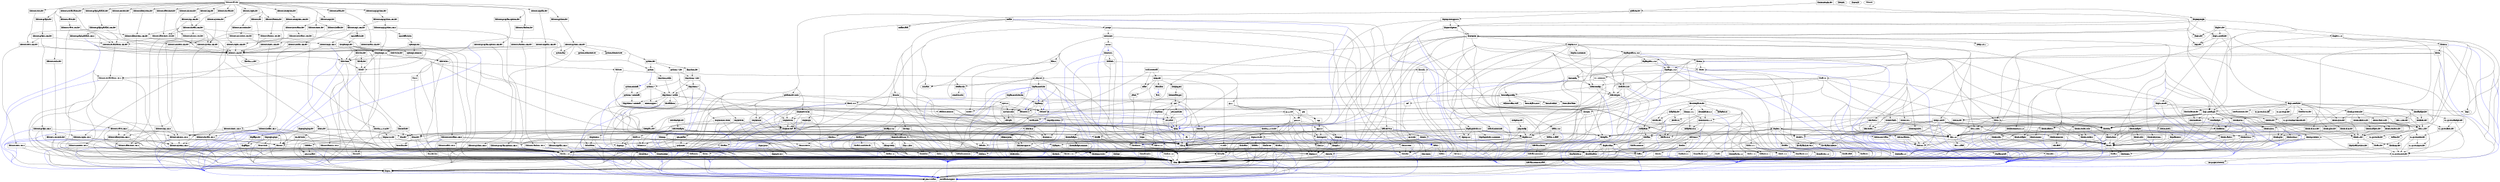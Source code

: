 digraph packages {
concentrate=true;
size="30,40";
"cmake" [shape=box];
"cmake" -> "cmake-data";
"cmake" -> "libarchive13";
"cmake" -> "libc6";
"cmake" -> "libcurl3";
"cmake" -> "libexpat1";
"cmake" -> "libgcc1";
"cmake" -> "libstdc++6";
"cmake" -> "procps";
"cmake" -> "zlib1g";
"cmake" -> "dpkg"[color=blue];
"cmake-data" [shape=box];
"libarchive13" [shape=box];
"libarchive13" -> "libacl1";
"libarchive13" -> "libattr1";
"libarchive13" -> "libbz2-1.0";
"libarchive13" -> "libc6";
"libarchive13" -> "liblzma5";
"libarchive13" -> "liblzo2-2";
"libarchive13" -> "libnettle4";
"libarchive13" -> "libxml2";
"libarchive13" -> "zlib1g";
"libarchive13" -> "multiarch-support"[color=blue];
"libacl1" [shape=box];
"libacl1" -> "libattr1";
"libacl1" -> "libc6";
"libacl1" -> "multiarch-support"[color=blue];
"libattr1" [shape=box];
"libattr1" -> "libc6";
"libattr1" -> "multiarch-support"[color=blue];
"libc6" [shape=box];
"libc6" -> "libgcc1";
"libgcc1" [shape=box];
"libgcc1" -> "gcc-4.9-base";
"libgcc1" -> "libc6";
"libgcc1" -> "multiarch-support"[color=blue];
"gcc-4.9-base" [shape=box];
"multiarch-support" [shape=box];
"multiarch-support" -> "libc6";
"libbz2-1.0" [shape=box];
"libbz2-1.0" -> "libc6";
"libbz2-1.0" -> "multiarch-support"[color=blue];
"liblzma5" [shape=box];
"liblzma5" -> "libc6";
"liblzma5" -> "multiarch-support"[color=blue];
"liblzo2-2" [shape=box];
"liblzo2-2" -> "libc6";
"liblzo2-2" -> "multiarch-support"[color=blue];
"libnettle4" [shape=box];
"libnettle4" -> "libc6";
"libnettle4" -> "multiarch-support"[color=blue];
"libxml2" [shape=box];
"libxml2" -> "libc6";
"libxml2" -> "liblzma5";
"libxml2" -> "zlib1g";
"libxml2" -> "multiarch-support"[color=blue];
"zlib1g" [shape=box];
"zlib1g" -> "libc6";
"zlib1g" -> "multiarch-support"[color=blue];
"libcurl3" [shape=box];
"libcurl3" -> "libc6";
"libcurl3" -> "libcomerr2";
"libcurl3" -> "libgssapi-krb5-2";
"libcurl3" -> "libidn11";
"libcurl3" -> "libk5crypto3";
"libcurl3" -> "libkrb5-3";
"libcurl3" -> "libldap-2.4-2";
"libcurl3" -> "librtmp1";
"libcurl3" -> "libssh2-1";
"libcurl3" -> "libssl1.0.0";
"libcurl3" -> "zlib1g";
"libcurl3" -> "multiarch-support"[color=blue];
"libcomerr2" [shape=box];
"libcomerr2" -> "libc6";
"libcomerr2" -> "multiarch-support"[color=blue];
"libgssapi-krb5-2" [shape=box];
"libgssapi-krb5-2" -> "libc6";
"libgssapi-krb5-2" -> "libcomerr2";
"libgssapi-krb5-2" -> "libk5crypto3";
"libgssapi-krb5-2" -> "libkeyutils1";
"libgssapi-krb5-2" -> "libkrb5-3";
"libgssapi-krb5-2" -> "libkrb5support0";
"libgssapi-krb5-2" -> "multiarch-support"[color=blue];
"libk5crypto3" [shape=box];
"libk5crypto3" -> "libc6";
"libk5crypto3" -> "libkeyutils1";
"libk5crypto3" -> "libkrb5support0";
"libk5crypto3" -> "multiarch-support"[color=blue];
"libkeyutils1" [shape=box];
"libkeyutils1" -> "libc6";
"libkeyutils1" -> "multiarch-support"[color=blue];
"libkrb5support0" [shape=box];
"libkrb5support0" -> "libc6";
"libkrb5support0" -> "libkeyutils1";
"libkrb5support0" -> "multiarch-support"[color=blue];
"libkrb5-3" [shape=box];
"libkrb5-3" -> "libc6";
"libkrb5-3" -> "libcomerr2";
"libkrb5-3" -> "libk5crypto3";
"libkrb5-3" -> "libkeyutils1";
"libkrb5-3" -> "libkrb5support0";
"libkrb5-3" -> "multiarch-support"[color=blue];
"libidn11" [shape=box];
"libidn11" -> "libc6";
"libidn11" -> "multiarch-support"[color=blue];
"libldap-2.4-2" [shape=box];
"libldap-2.4-2" -> "libc6";
"libldap-2.4-2" -> "libgnutls-deb0-28";
"libldap-2.4-2" -> "libsasl2-2";
"libldap-2.4-2" -> "multiarch-support"[color=blue];
"libgnutls-deb0-28" [shape=box];
"libgnutls-deb0-28" -> "libc6";
"libgnutls-deb0-28" -> "libgmp10";
"libgnutls-deb0-28" -> "libhogweed2";
"libgnutls-deb0-28" -> "libnettle4";
"libgnutls-deb0-28" -> "libp11-kit0";
"libgnutls-deb0-28" -> "libtasn1-6";
"libgnutls-deb0-28" -> "zlib1g";
"libgnutls-deb0-28" -> "multiarch-support"[color=blue];
"libgmp10" [shape=box];
"libgmp10" -> "libc6";
"libgmp10" -> "multiarch-support"[color=blue];
"libhogweed2" [shape=box];
"libhogweed2" -> "libc6";
"libhogweed2" -> "libgmp10";
"libhogweed2" -> "libnettle4";
"libhogweed2" -> "multiarch-support"[color=blue];
"libp11-kit0" [shape=box];
"libp11-kit0" -> "libc6";
"libp11-kit0" -> "libffi6";
"libp11-kit0" -> "multiarch-support"[color=blue];
"libffi6" [shape=box];
"libffi6" -> "libc6";
"libffi6" -> "multiarch-support"[color=blue];
"libtasn1-6" [shape=box];
"libtasn1-6" -> "libc6";
"libtasn1-6" -> "multiarch-support"[color=blue];
"libsasl2-2" [shape=box];
"libsasl2-2" -> "libc6";
"libsasl2-2" -> "libsasl2-modules-db";
"libsasl2-2" -> "multiarch-support"[color=blue];
"libsasl2-modules-db" [shape=box];
"libsasl2-modules-db" -> "libc6";
"libsasl2-modules-db" -> "libdb5.3";
"libdb5.3" [shape=box];
"libdb5.3" -> "libc6";
"libdb5.3" -> "multiarch-support"[color=blue];
"librtmp1" [shape=box];
"librtmp1" -> "libc6";
"librtmp1" -> "libgmp10";
"librtmp1" -> "libgnutls-deb0-28";
"librtmp1" -> "libhogweed2";
"librtmp1" -> "libnettle4";
"librtmp1" -> "zlib1g";
"librtmp1" -> "multiarch-support"[color=blue];
"libssh2-1" [shape=box];
"libssh2-1" -> "libc6";
"libssh2-1" -> "libgcrypt20";
"libssh2-1" -> "zlib1g";
"libssh2-1" -> "multiarch-support"[color=blue];
"libgcrypt20" [shape=box];
"libgcrypt20" -> "libc6";
"libgcrypt20" -> "libgpg-error0";
"libgcrypt20" -> "multiarch-support"[color=blue];
"libgpg-error0" [shape=box];
"libgpg-error0" -> "libc6";
"libgpg-error0" -> "multiarch-support"[color=blue];
"libssl1.0.0" [shape=box];
"libssl1.0.0" -> "debconf";
"libssl1.0.0" -> "debconf-2.0";
"libssl1.0.0" -> "libc6";
"libssl1.0.0" -> "multiarch-support"[color=blue];
"debconf" [shape=box];
"debconf" -> "perl-base"[color=blue];
"perl-base" [shape=box];
"perl-base" -> "dpkg"[color=blue];
"perl-base" -> "libc6"[color=blue];
"dpkg" [shape=box];
"dpkg" -> "libbz2-1.0"[color=blue];
"dpkg" -> "libc6"[color=blue];
"dpkg" -> "liblzma5"[color=blue];
"dpkg" -> "libselinux1"[color=blue];
"dpkg" -> "tar"[color=blue];
"dpkg" -> "zlib1g"[color=blue];
"libselinux1" [shape=box];
"libselinux1" -> "libc6";
"libselinux1" -> "libpcre3";
"libselinux1" -> "multiarch-support"[color=blue];
"libpcre3" [shape=box];
"libpcre3" -> "libc6";
"libpcre3" -> "multiarch-support"[color=blue];
"tar" [shape=box];
"tar" -> "libacl1"[color=blue];
"tar" -> "libc6"[color=blue];
"tar" -> "libselinux1"[color=blue];
"debconf-2.0" [shape=ellipse];
"libexpat1" [shape=box];
"libexpat1" -> "libc6";
"libexpat1" -> "multiarch-support"[color=blue];
"libstdc++6" [shape=box];
"libstdc++6" -> "gcc-4.9-base";
"libstdc++6" -> "libc6";
"libstdc++6" -> "libgcc1";
"libstdc++6" -> "multiarch-support"[color=blue];
"procps" [shape=box];
"procps" -> "initscripts";
"procps" -> "libc6";
"procps" -> "libncurses5";
"procps" -> "libncursesw5";
"procps" -> "libprocps3";
"procps" -> "libtinfo5";
"procps" -> "lsb-base";
"initscripts" [shape=box];
"initscripts" -> "coreutils";
"initscripts" -> "debianutils";
"initscripts" -> "file-rc";
"initscripts" -> "libc6";
"initscripts" -> "lsb-base";
"initscripts" -> "mount";
"initscripts" -> "sysv-rc";
"initscripts" -> "sysvinit-utils";
"coreutils" [shape=box];
"coreutils" -> "libacl1"[color=blue];
"coreutils" -> "libattr1"[color=blue];
"coreutils" -> "libc6"[color=blue];
"coreutils" -> "libselinux1"[color=blue];
"debianutils" [shape=box];
"debianutils" -> "sensible-utils";
"debianutils" -> "libc6"[color=blue];
"sensible-utils" [shape=box];
"file-rc" [shape=box];
"file-rc" -> "insserv";
"insserv" [shape=box];
"insserv" -> "libc6";
"lsb-base" [shape=ellipse];
"mount" [shape=box];
"mount" -> "libc6"[color=blue];
"mount" -> "libmount1"[color=blue];
"mount" -> "libselinux1"[color=blue];
"mount" -> "libsmartcols1"[color=blue];
"libmount1" [shape=box];
"libmount1" -> "libblkid1";
"libmount1" -> "libc6";
"libmount1" -> "libselinux1";
"libmount1" -> "multiarch-support"[color=blue];
"libblkid1" [shape=box];
"libblkid1" -> "libc6";
"libblkid1" -> "libuuid1";
"libblkid1" -> "multiarch-support"[color=blue];
"libuuid1" [shape=box];
"libuuid1" -> "libc6";
"libuuid1" -> "passwd";
"libuuid1" -> "multiarch-support"[color=blue];
"passwd" [shape=box];
"passwd" -> "debianutils";
"passwd" -> "libaudit1";
"passwd" -> "libc6";
"passwd" -> "libpam-modules";
"passwd" -> "libpam0g";
"passwd" -> "libselinux1";
"passwd" -> "libsemanage1";
"libaudit1" [shape=box];
"libaudit1" -> "libaudit-common";
"libaudit1" -> "libc6";
"libaudit1" -> "multiarch-support"[color=blue];
"libaudit-common" [shape=box];
"libpam-modules" [shape=box];
"libpam-modules" -> "debconf"[color=blue];
"libpam-modules" -> "debconf-2.0"[color=blue];
"libpam-modules" -> "libaudit1"[color=blue];
"libpam-modules" -> "libc6"[color=blue];
"libpam-modules" -> "libdb5.3"[color=blue];
"libpam-modules" -> "libpam-modules-bin"[color=blue];
"libpam-modules" -> "libpam0g"[color=blue];
"libpam-modules" -> "libselinux1"[color=blue];
"libpam-modules-bin" [shape=box];
"libpam-modules-bin" -> "libaudit1";
"libpam-modules-bin" -> "libc6";
"libpam-modules-bin" -> "libpam0g";
"libpam-modules-bin" -> "libselinux1";
"libpam0g" [shape=box];
"libpam0g" -> "debconf";
"libpam0g" -> "debconf-2.0";
"libpam0g" -> "libaudit1";
"libpam0g" -> "libc6";
"libpam0g" -> "multiarch-support"[color=blue];
"libsemanage1" [shape=box];
"libsemanage1" -> "libaudit1";
"libsemanage1" -> "libbz2-1.0";
"libsemanage1" -> "libc6";
"libsemanage1" -> "libselinux1";
"libsemanage1" -> "libsemanage-common";
"libsemanage1" -> "libsepol1";
"libsemanage1" -> "libustr-1.0-1";
"libsemanage1" -> "multiarch-support"[color=blue];
"libsemanage-common" [shape=box];
"libsepol1" [shape=box];
"libsepol1" -> "libc6";
"libsepol1" -> "multiarch-support"[color=blue];
"libustr-1.0-1" [shape=box];
"libustr-1.0-1" -> "libc6";
"libustr-1.0-1" -> "multiarch-support"[color=blue];
"libsmartcols1" [shape=box];
"libsmartcols1" -> "libc6";
"libsmartcols1" -> "multiarch-support"[color=blue];
"sysv-rc" [shape=box];
"sysv-rc" -> "debconf";
"sysv-rc" -> "debconf-2.0";
"sysv-rc" -> "insserv";
"sysv-rc" -> "startpar";
"sysv-rc" -> "sysvinit-utils";
"startpar" [shape=box];
"startpar" -> "libc6";
"sysvinit-utils" [shape=box];
"sysvinit-utils" -> "libc6";
"sysvinit-utils" -> "libselinux1";
"sysvinit-utils" -> "startpar";
"libncurses5" [shape=box];
"libncurses5" -> "libc6";
"libncurses5" -> "libtinfo5";
"libncurses5" -> "libtinfo5"[color=blue];
"libncurses5" -> "multiarch-support"[color=blue];
"libtinfo5" [shape=box];
"libtinfo5" -> "libc6";
"libtinfo5" -> "multiarch-support"[color=blue];
"libncursesw5" [shape=box];
"libncursesw5" -> "libc6";
"libncursesw5" -> "libtinfo5";
"libncursesw5" -> "multiarch-support"[color=blue];
"libprocps3" [shape=box];
"libprocps3" -> "libc6";
"libprocps3" -> "multiarch-support"[color=blue];
"build-essential" [shape=box];
"build-essential" -> "dpkg-dev";
"build-essential" -> "g++";
"build-essential" -> "gcc";
"build-essential" -> "libc-dev";
"build-essential" -> "libc6-dev";
"build-essential" -> "make";
"dpkg-dev" [shape=box];
"dpkg-dev" -> "base-files";
"dpkg-dev" -> "binutils";
"dpkg-dev" -> "bzip2";
"dpkg-dev" -> "libdpkg-perl";
"dpkg-dev" -> "make";
"dpkg-dev" -> "patch";
"dpkg-dev" -> "xz-utils";
"base-files" [shape=box];
"base-files" -> "awk"[color=blue];
"awk" [shape=ellipse];
"binutils" [shape=box];
"binutils" -> "libc6";
"binutils" -> "zlib1g";
"bzip2" [shape=box];
"bzip2" -> "libbz2-1.0";
"bzip2" -> "libc6";
"libdpkg-perl" [shape=box];
"libdpkg-perl" -> "dpkg";
"libdpkg-perl" -> "libtimedate-perl";
"libdpkg-perl" -> "perl";
"libtimedate-perl" [shape=box];
"libtimedate-perl" -> "perl";
"perl" [shape=box];
"perl" -> "libbz2-1.0";
"perl" -> "libc6";
"perl" -> "libdb5.3";
"perl" -> "libgdbm3";
"perl" -> "perl-base";
"perl" -> "perl-modules";
"perl" -> "zlib1g";
"perl" -> "dpkg"[color=blue];
"libgdbm3" [shape=box];
"libgdbm3" -> "dpkg";
"libgdbm3" -> "install-info";
"libgdbm3" -> "libc6";
"libgdbm3" -> "multiarch-support"[color=blue];
"install-info" [shape=box];
"install-info" -> "libc6";
"install-info" -> "dpkg"[color=blue];
"perl-modules" [shape=box];
"perl-modules" -> "perl-base";
"perl-modules" -> "dpkg"[color=blue];
"make" [shape=box];
"make" -> "libc6";
"patch" [shape=box];
"patch" -> "libc6";
"xz-utils" [shape=box];
"xz-utils" -> "libc6";
"xz-utils" -> "liblzma5";
"g++" [shape=box];
"g++" -> "cpp";
"g++" -> "g++-4.9";
"g++" -> "gcc";
"g++" -> "gcc-4.9";
"cpp" [shape=box];
"cpp" -> "cpp-4.9";
"cpp-4.9" [shape=box];
"cpp-4.9" -> "gcc-4.9-base";
"cpp-4.9" -> "libc6";
"cpp-4.9" -> "libcloog-isl4";
"cpp-4.9" -> "libgmp10";
"cpp-4.9" -> "libisl10";
"cpp-4.9" -> "libmpc3";
"cpp-4.9" -> "libmpfr4";
"cpp-4.9" -> "zlib1g";
"libcloog-isl4" [shape=box];
"libcloog-isl4" -> "libc6";
"libcloog-isl4" -> "libgmp10";
"libcloog-isl4" -> "libisl10";
"libcloog-isl4" -> "multiarch-support"[color=blue];
"libisl10" [shape=box];
"libisl10" -> "libc6";
"libisl10" -> "libgmp10";
"libisl10" -> "multiarch-support"[color=blue];
"libmpc3" [shape=box];
"libmpc3" -> "libc6";
"libmpc3" -> "libgmp10";
"libmpc3" -> "libmpfr4";
"libmpc3" -> "multiarch-support"[color=blue];
"libmpfr4" [shape=box];
"libmpfr4" -> "libc6";
"libmpfr4" -> "libgmp10";
"libmpfr4" -> "multiarch-support"[color=blue];
"g++-4.9" [shape=box];
"g++-4.9" -> "gcc-4.9";
"g++-4.9" -> "gcc-4.9-base";
"g++-4.9" -> "libc6";
"g++-4.9" -> "libcloog-isl4";
"g++-4.9" -> "libgmp10";
"g++-4.9" -> "libisl10";
"g++-4.9" -> "libmpc3";
"g++-4.9" -> "libmpfr4";
"g++-4.9" -> "libstdc++-4.9-dev";
"g++-4.9" -> "zlib1g";
"gcc-4.9" [shape=box];
"gcc-4.9" -> "binutils";
"gcc-4.9" -> "cpp-4.9";
"gcc-4.9" -> "gcc-4.9-base";
"gcc-4.9" -> "libc6";
"gcc-4.9" -> "libcloog-isl4";
"gcc-4.9" -> "libgcc-4.9-dev";
"gcc-4.9" -> "libgmp10";
"gcc-4.9" -> "libisl10";
"gcc-4.9" -> "libmpc3";
"gcc-4.9" -> "libmpfr4";
"gcc-4.9" -> "zlib1g";
"libgcc-4.9-dev" [shape=box];
"libgcc-4.9-dev" -> "gcc-4.9-base";
"libgcc-4.9-dev" -> "libasan1";
"libgcc-4.9-dev" -> "libatomic1";
"libgcc-4.9-dev" -> "libcilkrts5";
"libgcc-4.9-dev" -> "libgcc1";
"libgcc-4.9-dev" -> "libgomp1";
"libgcc-4.9-dev" -> "libitm1";
"libgcc-4.9-dev" -> "liblsan0";
"libgcc-4.9-dev" -> "libquadmath0";
"libgcc-4.9-dev" -> "libtsan0";
"libgcc-4.9-dev" -> "libubsan0";
"libasan1" [shape=box];
"libasan1" -> "gcc-4.9-base";
"libasan1" -> "libc6";
"libasan1" -> "libgcc1";
"libasan1" -> "libstdc++6";
"libasan1" -> "multiarch-support"[color=blue];
"libatomic1" [shape=box];
"libatomic1" -> "gcc-4.9-base";
"libatomic1" -> "libc6";
"libatomic1" -> "multiarch-support"[color=blue];
"libcilkrts5" [shape=box];
"libcilkrts5" -> "gcc-4.9-base";
"libcilkrts5" -> "libc6";
"libcilkrts5" -> "libgcc1";
"libcilkrts5" -> "libstdc++6";
"libcilkrts5" -> "multiarch-support"[color=blue];
"libgomp1" [shape=box];
"libgomp1" -> "gcc-4.9-base";
"libgomp1" -> "libc6";
"libgomp1" -> "multiarch-support"[color=blue];
"libitm1" [shape=box];
"libitm1" -> "gcc-4.9-base";
"libitm1" -> "libc6";
"libitm1" -> "multiarch-support"[color=blue];
"liblsan0" [shape=box];
"liblsan0" -> "gcc-4.9-base";
"liblsan0" -> "libc6";
"liblsan0" -> "libgcc1";
"liblsan0" -> "libstdc++6";
"liblsan0" -> "multiarch-support"[color=blue];
"libquadmath0" [shape=box];
"libquadmath0" -> "gcc-4.9-base";
"libquadmath0" -> "libc6";
"libquadmath0" -> "multiarch-support"[color=blue];
"libtsan0" [shape=box];
"libtsan0" -> "gcc-4.9-base";
"libtsan0" -> "libc6";
"libtsan0" -> "libgcc1";
"libtsan0" -> "libstdc++6";
"libtsan0" -> "multiarch-support"[color=blue];
"libubsan0" [shape=box];
"libubsan0" -> "gcc-4.9-base";
"libubsan0" -> "libc6";
"libubsan0" -> "libgcc1";
"libubsan0" -> "libstdc++6";
"libubsan0" -> "multiarch-support"[color=blue];
"libstdc++-4.9-dev" [shape=box];
"libstdc++-4.9-dev" -> "gcc-4.9-base";
"libstdc++-4.9-dev" -> "libc6-dev";
"libstdc++-4.9-dev" -> "libgcc-4.9-dev";
"libstdc++-4.9-dev" -> "libstdc++6";
"libc6-dev" [shape=box];
"libc6-dev" -> "libc-dev-bin";
"libc6-dev" -> "libc6";
"libc6-dev" -> "linux-libc-dev";
"libc-dev-bin" [shape=box];
"libc-dev-bin" -> "libc6";
"linux-libc-dev" [shape=box];
"gcc" [shape=box];
"gcc" -> "cpp";
"gcc" -> "gcc-4.9";
"libc-dev" [shape=ellipse];
"libboost-all-dev" [shape=box];
"libboost-all-dev" -> "libboost-atomic-dev";
"libboost-all-dev" -> "libboost-chrono-dev";
"libboost-all-dev" -> "libboost-context-dev";
"libboost-all-dev" -> "libboost-coroutine-dev";
"libboost-all-dev" -> "libboost-date-time-dev";
"libboost-all-dev" -> "libboost-dev";
"libboost-all-dev" -> "libboost-exception-dev";
"libboost-all-dev" -> "libboost-filesystem-dev";
"libboost-all-dev" -> "libboost-graph-dev";
"libboost-all-dev" -> "libboost-graph-parallel-dev";
"libboost-all-dev" -> "libboost-iostreams-dev";
"libboost-all-dev" -> "libboost-locale-dev";
"libboost-all-dev" -> "libboost-log-dev";
"libboost-all-dev" -> "libboost-math-dev";
"libboost-all-dev" -> "libboost-mpi-dev";
"libboost-all-dev" -> "libboost-mpi-python-dev";
"libboost-all-dev" -> "libboost-program-options-dev";
"libboost-all-dev" -> "libboost-python-dev";
"libboost-all-dev" -> "libboost-random-dev";
"libboost-all-dev" -> "libboost-regex-dev";
"libboost-all-dev" -> "libboost-serialization-dev";
"libboost-all-dev" -> "libboost-signals-dev";
"libboost-all-dev" -> "libboost-system-dev";
"libboost-all-dev" -> "libboost-test-dev";
"libboost-all-dev" -> "libboost-thread-dev";
"libboost-all-dev" -> "libboost-timer-dev";
"libboost-all-dev" -> "libboost-tools-dev";
"libboost-all-dev" -> "libboost-wave-dev";
"libboost-atomic-dev" [shape=box];
"libboost-atomic-dev" -> "libboost-atomic1.55-dev";
"libboost-atomic1.55-dev" [shape=box];
"libboost-atomic1.55-dev" -> "libboost-atomic1.55.0";
"libboost-atomic1.55-dev" -> "libboost1.55-dev";
"libboost-atomic1.55.0" [shape=box];
"libboost-atomic1.55.0" -> "libc6";
"libboost-atomic1.55.0" -> "libgcc1";
"libboost-atomic1.55.0" -> "libstdc++6";
"libboost-atomic1.55.0" -> "multiarch-support"[color=blue];
"libboost1.55-dev" [shape=box];
"libboost1.55-dev" -> "libstdc++-4.8-dev";
"libboost1.55-dev" -> "libstdc++-dev";
"libstdc++-4.8-dev" [shape=box];
"libstdc++-4.8-dev" -> "gcc-4.8-base";
"libstdc++-4.8-dev" -> "libc6-dev";
"libstdc++-4.8-dev" -> "libgcc-4.8-dev";
"libstdc++-4.8-dev" -> "libstdc++6";
"gcc-4.8-base" [shape=box];
"libgcc-4.8-dev" [shape=box];
"libgcc-4.8-dev" -> "gcc-4.8-base";
"libgcc-4.8-dev" -> "libasan0";
"libgcc-4.8-dev" -> "libatomic1";
"libgcc-4.8-dev" -> "libgcc1";
"libgcc-4.8-dev" -> "libgomp1";
"libgcc-4.8-dev" -> "libitm1";
"libgcc-4.8-dev" -> "libquadmath0";
"libgcc-4.8-dev" -> "libtsan0";
"libasan0" [shape=box];
"libasan0" -> "gcc-4.8-base";
"libasan0" -> "libc6";
"libasan0" -> "libgcc1";
"libasan0" -> "libstdc++6";
"libasan0" -> "multiarch-support"[color=blue];
"libstdc++-dev" [shape=ellipse];
"libboost-chrono-dev" [shape=box];
"libboost-chrono-dev" -> "libboost-chrono1.55-dev";
"libboost-chrono1.55-dev" [shape=box];
"libboost-chrono1.55-dev" -> "libboost-chrono1.55.0";
"libboost-chrono1.55-dev" -> "libboost1.55-dev";
"libboost-chrono1.55.0" [shape=box];
"libboost-chrono1.55.0" -> "libboost-system1.55.0";
"libboost-chrono1.55.0" -> "libc6";
"libboost-chrono1.55.0" -> "libgcc1";
"libboost-chrono1.55.0" -> "libstdc++6";
"libboost-chrono1.55.0" -> "multiarch-support"[color=blue];
"libboost-system1.55.0" [shape=box];
"libboost-system1.55.0" -> "libc6";
"libboost-system1.55.0" -> "libgcc1";
"libboost-system1.55.0" -> "libstdc++6";
"libboost-system1.55.0" -> "multiarch-support"[color=blue];
"libboost-context-dev" [shape=box];
"libboost-context-dev" -> "libboost-context1.55-dev";
"libboost-context1.55-dev" [shape=box];
"libboost-context1.55-dev" -> "libboost-context1.55.0";
"libboost-context1.55-dev" -> "libboost1.55-dev";
"libboost-context1.55.0" [shape=box];
"libboost-context1.55.0" -> "libc6";
"libboost-context1.55.0" -> "libgcc1";
"libboost-context1.55.0" -> "libstdc++6";
"libboost-context1.55.0" -> "multiarch-support"[color=blue];
"libboost-coroutine-dev" [shape=box];
"libboost-coroutine-dev" -> "libboost-coroutine1.55-dev";
"libboost-coroutine1.55-dev" [shape=box];
"libboost-coroutine1.55-dev" -> "libboost-context1.55-dev";
"libboost-coroutine1.55-dev" -> "libboost1.55-dev";
"libboost-date-time-dev" [shape=box];
"libboost-date-time-dev" -> "libboost-date-time1.55-dev";
"libboost-date-time1.55-dev" [shape=box];
"libboost-date-time1.55-dev" -> "libboost-date-time1.55.0";
"libboost-date-time1.55-dev" -> "libboost-serialization1.55-dev";
"libboost-date-time1.55-dev" -> "libboost1.55-dev";
"libboost-date-time1.55.0" [shape=box];
"libboost-date-time1.55.0" -> "libc6";
"libboost-date-time1.55.0" -> "libgcc1";
"libboost-date-time1.55.0" -> "libstdc++6";
"libboost-date-time1.55.0" -> "multiarch-support"[color=blue];
"libboost-serialization1.55-dev" [shape=box];
"libboost-serialization1.55-dev" -> "libboost-serialization1.55.0";
"libboost-serialization1.55-dev" -> "libboost1.55-dev";
"libboost-serialization1.55.0" [shape=box];
"libboost-serialization1.55.0" -> "libc6";
"libboost-serialization1.55.0" -> "libgcc1";
"libboost-serialization1.55.0" -> "libstdc++6";
"libboost-serialization1.55.0" -> "multiarch-support"[color=blue];
"libboost-dev" [shape=box];
"libboost-dev" -> "libboost1.55-dev";
"libboost-exception-dev" [shape=box];
"libboost-exception-dev" -> "libboost-exception1.55-dev";
"libboost-exception1.55-dev" [shape=box];
"libboost-exception1.55-dev" -> "libboost1.55-dev";
"libboost-filesystem-dev" [shape=box];
"libboost-filesystem-dev" -> "libboost-filesystem1.55-dev";
"libboost-filesystem1.55-dev" [shape=box];
"libboost-filesystem1.55-dev" -> "libboost-filesystem1.55.0";
"libboost-filesystem1.55-dev" -> "libboost-system1.55-dev";
"libboost-filesystem1.55-dev" -> "libboost1.55-dev";
"libboost-filesystem1.55.0" [shape=box];
"libboost-filesystem1.55.0" -> "libboost-system1.55.0";
"libboost-filesystem1.55.0" -> "libc6";
"libboost-filesystem1.55.0" -> "libgcc1";
"libboost-filesystem1.55.0" -> "libstdc++6";
"libboost-filesystem1.55.0" -> "multiarch-support"[color=blue];
"libboost-system1.55-dev" [shape=box];
"libboost-system1.55-dev" -> "libboost-system1.55.0";
"libboost-system1.55-dev" -> "libboost1.55-dev";
"libboost-graph-dev" [shape=box];
"libboost-graph-dev" -> "libboost-graph1.55-dev";
"libboost-graph1.55-dev" [shape=box];
"libboost-graph1.55-dev" -> "libboost-graph1.55.0";
"libboost-graph1.55-dev" -> "libboost-serialization1.55-dev";
"libboost-graph1.55-dev" -> "libboost-test1.55-dev";
"libboost-graph1.55-dev" -> "libboost1.55-dev";
"libboost-graph1.55.0" [shape=box];
"libboost-graph1.55.0" -> "libboost-regex1.55.0";
"libboost-graph1.55.0" -> "libc6";
"libboost-graph1.55.0" -> "libgcc1";
"libboost-graph1.55.0" -> "libicu52";
"libboost-graph1.55.0" -> "libstdc++6";
"libboost-graph1.55.0" -> "multiarch-support"[color=blue];
"libboost-regex1.55.0" [shape=box];
"libboost-regex1.55.0" -> "libc6";
"libboost-regex1.55.0" -> "libgcc1";
"libboost-regex1.55.0" -> "libicu52";
"libboost-regex1.55.0" -> "libstdc++6";
"libboost-regex1.55.0" -> "multiarch-support"[color=blue];
"libicu52" [shape=box];
"libicu52" -> "libc6";
"libicu52" -> "libgcc1";
"libicu52" -> "libstdc++6";
"libicu52" -> "multiarch-support"[color=blue];
"libboost-test1.55-dev" [shape=box];
"libboost-test1.55-dev" -> "libboost-test1.55.0";
"libboost-test1.55-dev" -> "libboost1.55-dev";
"libboost-test1.55.0" [shape=box];
"libboost-test1.55.0" -> "libc6";
"libboost-test1.55.0" -> "libgcc1";
"libboost-test1.55.0" -> "libstdc++6";
"libboost-test1.55.0" -> "multiarch-support"[color=blue];
"libboost-graph-parallel-dev" [shape=box];
"libboost-graph-parallel-dev" -> "libboost-graph-parallel1.55-dev";
"libboost-graph-parallel1.55-dev" [shape=box];
"libboost-graph-parallel1.55-dev" -> "libboost-graph-parallel1.55.0";
"libboost-graph-parallel1.55-dev" -> "libboost-serialization1.55-dev";
"libboost-graph-parallel1.55-dev" -> "libboost-test1.55-dev";
"libboost-graph-parallel1.55-dev" -> "libboost1.55-dev";
"libboost-graph-parallel1.55.0" [shape=box];
"libboost-graph-parallel1.55.0" -> "libboost-mpi1.55.0";
"libboost-graph-parallel1.55.0" -> "libboost-serialization1.55.0";
"libboost-graph-parallel1.55.0" -> "libc6";
"libboost-graph-parallel1.55.0" -> "libgcc1";
"libboost-graph-parallel1.55.0" -> "libhwloc5";
"libboost-graph-parallel1.55.0" -> "libopenmpi1.6";
"libboost-graph-parallel1.55.0" -> "libstdc++6";
"libboost-graph-parallel1.55.0" -> "multiarch-support"[color=blue];
"libboost-mpi1.55.0" [shape=box];
"libboost-mpi1.55.0" -> "libboost-serialization1.55.0";
"libboost-mpi1.55.0" -> "libc6";
"libboost-mpi1.55.0" -> "libgcc1";
"libboost-mpi1.55.0" -> "libhwloc5";
"libboost-mpi1.55.0" -> "libopenmpi1.6";
"libboost-mpi1.55.0" -> "libstdc++6";
"libboost-mpi1.55.0" -> "multiarch-support"[color=blue];
"libhwloc5" [shape=box];
"libhwloc5" -> "libc6";
"libhwloc5" -> "libltdl7";
"libhwloc5" -> "libnuma1";
"libhwloc5" -> "multiarch-support"[color=blue];
"libltdl7" [shape=box];
"libltdl7" -> "libc6";
"libltdl7" -> "multiarch-support"[color=blue];
"libnuma1" [shape=box];
"libnuma1" -> "libc6";
"libnuma1" -> "multiarch-support"[color=blue];
"libopenmpi1.6" [shape=box];
"libopenmpi1.6" -> "libc6";
"libopenmpi1.6" -> "libcr0";
"libopenmpi1.6" -> "libgcc1";
"libopenmpi1.6" -> "libgfortran3";
"libopenmpi1.6" -> "libhwloc5";
"libopenmpi1.6" -> "libibverbs1";
"libopenmpi1.6" -> "libltdl7";
"libopenmpi1.6" -> "libquadmath0";
"libopenmpi1.6" -> "libstdc++6";
"libcr0" [shape=box];
"libcr0" -> "libc6";
"libgfortran3" [shape=box];
"libgfortran3" -> "gcc-4.9-base";
"libgfortran3" -> "libc6";
"libgfortran3" -> "libgcc1";
"libgfortran3" -> "libquadmath0";
"libgfortran3" -> "multiarch-support"[color=blue];
"libibverbs1" [shape=box];
"libibverbs1" -> "adduser";
"libibverbs1" -> "libc6";
"adduser" [shape=box];
"adduser" -> "debconf";
"adduser" -> "debconf-2.0";
"adduser" -> "passwd";
"adduser" -> "perl-base";
"libboost-iostreams-dev" [shape=box];
"libboost-iostreams-dev" -> "libboost-iostreams1.55-dev";
"libboost-iostreams1.55-dev" [shape=box];
"libboost-iostreams1.55-dev" -> "libboost-iostreams1.55.0";
"libboost-iostreams1.55-dev" -> "libboost-regex1.55-dev";
"libboost-iostreams1.55-dev" -> "libboost1.55-dev";
"libboost-iostreams1.55.0" [shape=box];
"libboost-iostreams1.55.0" -> "libbz2-1.0";
"libboost-iostreams1.55.0" -> "libc6";
"libboost-iostreams1.55.0" -> "libgcc1";
"libboost-iostreams1.55.0" -> "libstdc++6";
"libboost-iostreams1.55.0" -> "zlib1g";
"libboost-iostreams1.55.0" -> "multiarch-support"[color=blue];
"libboost-regex1.55-dev" [shape=box];
"libboost-regex1.55-dev" -> "libboost-regex1.55.0";
"libboost-regex1.55-dev" -> "libboost1.55-dev";
"libboost-regex1.55-dev" -> "libicu-dev";
"libicu-dev" [shape=box];
"libicu-dev" -> "icu-devtools";
"libicu-dev" -> "libc-dev";
"libicu-dev" -> "libc6-dev";
"libicu-dev" -> "libicu52";
"icu-devtools" [shape=box];
"icu-devtools" -> "libc6";
"icu-devtools" -> "libgcc1";
"icu-devtools" -> "libicu52";
"icu-devtools" -> "libstdc++6";
"libboost-locale-dev" [shape=box];
"libboost-locale-dev" -> "libboost-locale1.55-dev";
"libboost-locale1.55-dev" [shape=box];
"libboost-locale1.55-dev" -> "libboost-locale1.55.0";
"libboost-locale1.55-dev" -> "libboost1.55-dev";
"libboost-locale1.55.0" [shape=box];
"libboost-locale1.55.0" -> "libboost-chrono1.55.0";
"libboost-locale1.55.0" -> "libboost-system1.55.0";
"libboost-locale1.55.0" -> "libboost-thread1.55.0";
"libboost-locale1.55.0" -> "libc6";
"libboost-locale1.55.0" -> "libgcc1";
"libboost-locale1.55.0" -> "libicu52";
"libboost-locale1.55.0" -> "libstdc++6";
"libboost-locale1.55.0" -> "multiarch-support"[color=blue];
"libboost-thread1.55.0" [shape=box];
"libboost-thread1.55.0" -> "libboost-system1.55.0";
"libboost-thread1.55.0" -> "libc6";
"libboost-thread1.55.0" -> "libgcc1";
"libboost-thread1.55.0" -> "libstdc++6";
"libboost-thread1.55.0" -> "multiarch-support"[color=blue];
"libboost-log-dev" [shape=box];
"libboost-log-dev" -> "libboost-log1.55-dev";
"libboost-log1.55-dev" [shape=box];
"libboost-log1.55-dev" -> "libboost-date-time1.55-dev";
"libboost-log1.55-dev" -> "libboost-filesystem1.55-dev";
"libboost-log1.55-dev" -> "libboost-log1.55.0";
"libboost-log1.55-dev" -> "libboost-system1.55-dev";
"libboost-log1.55-dev" -> "libboost-thread1.55-dev";
"libboost-log1.55-dev" -> "libboost1.55-dev";
"libboost-log1.55.0" [shape=box];
"libboost-log1.55.0" -> "libboost-chrono1.55.0";
"libboost-log1.55.0" -> "libboost-date-time1.55.0";
"libboost-log1.55.0" -> "libboost-filesystem1.55.0";
"libboost-log1.55.0" -> "libboost-system1.55.0";
"libboost-log1.55.0" -> "libboost-thread1.55.0";
"libboost-log1.55.0" -> "libc6";
"libboost-log1.55.0" -> "libgcc1";
"libboost-log1.55.0" -> "libstdc++6";
"libboost-thread1.55-dev" [shape=box];
"libboost-thread1.55-dev" -> "libboost-atomic1.55-dev";
"libboost-thread1.55-dev" -> "libboost-chrono1.55-dev";
"libboost-thread1.55-dev" -> "libboost-date-time1.55-dev";
"libboost-thread1.55-dev" -> "libboost-system1.55-dev";
"libboost-thread1.55-dev" -> "libboost-thread1.55.0";
"libboost-thread1.55-dev" -> "libboost1.55-dev";
"libboost-math-dev" [shape=box];
"libboost-math-dev" -> "libboost-math1.55-dev";
"libboost-math1.55-dev" [shape=box];
"libboost-math1.55-dev" -> "libboost-math1.55.0";
"libboost-math1.55-dev" -> "libboost1.55-dev";
"libboost-math1.55.0" [shape=box];
"libboost-math1.55.0" -> "libc6";
"libboost-math1.55.0" -> "libgcc1";
"libboost-math1.55.0" -> "libstdc++6";
"libboost-math1.55.0" -> "multiarch-support"[color=blue];
"libboost-mpi-dev" [shape=box];
"libboost-mpi-dev" -> "libboost-mpi1.55-dev";
"libboost-mpi1.55-dev" [shape=box];
"libboost-mpi1.55-dev" -> "libboost-mpi1.55.0";
"libboost-mpi1.55-dev" -> "libboost-serialization1.55-dev";
"libboost-mpi1.55-dev" -> "libboost1.55-dev";
"libboost-mpi1.55-dev" -> "mpi-default-dev";
"mpi-default-dev" [shape=box];
"mpi-default-dev" -> "libopenmpi-dev";
"libopenmpi-dev" [shape=box];
"libopenmpi-dev" -> "libc6";
"libopenmpi-dev" -> "libhwloc-dev";
"libopenmpi-dev" -> "libhwloc5";
"libopenmpi-dev" -> "libibverbs-dev";
"libopenmpi-dev" -> "libltdl7";
"libopenmpi-dev" -> "libopenmpi1.6";
"libopenmpi-dev" -> "openmpi-common";
"libhwloc-dev" [shape=box];
"libhwloc-dev" -> "libhwloc5";
"libhwloc-dev" -> "libltdl-dev";
"libhwloc-dev" -> "libnuma-dev";
"libltdl-dev" [shape=box];
"libltdl-dev" -> "libltdl7";
"libnuma-dev" [shape=box];
"libnuma-dev" -> "libc-dev";
"libnuma-dev" -> "libc6-dev";
"libnuma-dev" -> "libnuma1";
"libibverbs-dev" [shape=box];
"libibverbs-dev" -> "libibverbs1";
"openmpi-common" [shape=box];
"libboost-mpi-python-dev" [shape=box];
"libboost-mpi-python-dev" -> "libboost-mpi-python1.55-dev";
"libboost-mpi-python1.55-dev" [shape=box];
"libboost-mpi-python1.55-dev" -> "libboost-mpi-python1.55.0";
"libboost-mpi-python1.55-dev" -> "libboost-mpi1.55-dev";
"libboost-mpi-python1.55.0" [shape=box];
"libboost-mpi-python1.55.0" -> "libboost-mpi1.55.0";
"libboost-mpi-python1.55.0" -> "libboost-python1.55.0";
"libboost-mpi-python1.55.0" -> "libboost-serialization1.55.0";
"libboost-mpi-python1.55.0" -> "libc6";
"libboost-mpi-python1.55.0" -> "libgcc1";
"libboost-mpi-python1.55.0" -> "libhwloc5";
"libboost-mpi-python1.55.0" -> "libopenmpi1.6";
"libboost-mpi-python1.55.0" -> "libstdc++6";
"libboost-mpi-python1.55.0" -> "mpi-default-bin";
"libboost-mpi-python1.55.0" -> "python";
"libboost-mpi-python1.55.0" -> "python:any";
"libboost-mpi-python1.55.0" -> "multiarch-support"[color=blue];
"libboost-python1.55.0" [shape=box];
"libboost-python1.55.0" -> "libc6";
"libboost-python1.55.0" -> "libgcc1";
"libboost-python1.55.0" -> "libstdc++6";
"libboost-python1.55.0" -> "multiarch-support"[color=blue];
"mpi-default-bin" [shape=box];
"mpi-default-bin" -> "openmpi-bin";
"openmpi-bin" [shape=box];
"openmpi-bin" -> "libc6";
"openmpi-bin" -> "libhwloc5";
"openmpi-bin" -> "libltdl7";
"openmpi-bin" -> "libopenmpi1.6";
"openmpi-bin" -> "openmpi-common";
"python" [shape=box];
"python" -> "libpython-stdlib";
"python" -> "python2.7";
"python" -> "python-minimal"[color=blue];
"libpython-stdlib" [shape=box];
"libpython-stdlib" -> "libpython2.7-stdlib";
"libpython2.7-stdlib" [shape=box];
"libpython2.7-stdlib" -> "libbz2-1.0";
"libpython2.7-stdlib" -> "libc6";
"libpython2.7-stdlib" -> "libdb5.3";
"libpython2.7-stdlib" -> "libexpat1";
"libpython2.7-stdlib" -> "libffi6";
"libpython2.7-stdlib" -> "libncursesw5";
"libpython2.7-stdlib" -> "libpython2.7-minimal";
"libpython2.7-stdlib" -> "libreadline6";
"libpython2.7-stdlib" -> "libsqlite3-0";
"libpython2.7-stdlib" -> "libssl1.0.0";
"libpython2.7-stdlib" -> "libtinfo5";
"libpython2.7-stdlib" -> "mime-support";
"libpython2.7-minimal" [shape=box];
"libreadline6" [shape=box];
"libreadline6" -> "libc6";
"libreadline6" -> "libtinfo5";
"libreadline6" -> "readline-common";
"libreadline6" -> "multiarch-support"[color=blue];
"readline-common" [shape=box];
"readline-common" -> "dpkg";
"readline-common" -> "install-info";
"libsqlite3-0" [shape=box];
"libsqlite3-0" -> "libc6";
"libsqlite3-0" -> "multiarch-support"[color=blue];
"mime-support" [shape=box];
"python2.7" [shape=box];
"python2.7" -> "libpython2.7-stdlib";
"python2.7" -> "mime-support";
"python2.7" -> "python2.7-minimal";
"python2.7-minimal" [shape=box];
"python2.7-minimal" -> "libpython2.7-minimal";
"python2.7-minimal" -> "zlib1g";
"python2.7-minimal" -> "libc6"[color=blue];
"python-minimal" [shape=box];
"python-minimal" -> "dpkg";
"python-minimal" -> "python2.7-minimal";
"python:any" [shape=ellipse];
"libboost-program-options-dev" [shape=box];
"libboost-program-options-dev" -> "libboost-program-options1.55-dev";
"libboost-program-options1.55-dev" [shape=box];
"libboost-program-options1.55-dev" -> "libboost-program-options1.55.0";
"libboost-program-options1.55-dev" -> "libboost1.55-dev";
"libboost-program-options1.55.0" [shape=box];
"libboost-program-options1.55.0" -> "libc6";
"libboost-program-options1.55.0" -> "libgcc1";
"libboost-program-options1.55.0" -> "libstdc++6";
"libboost-program-options1.55.0" -> "multiarch-support"[color=blue];
"libboost-python-dev" [shape=box];
"libboost-python-dev" -> "libboost-python1.55-dev";
"libboost-python1.55-dev" [shape=box];
"libboost-python1.55-dev" -> "libboost-python1.55.0";
"libboost-python1.55-dev" -> "libboost1.55-dev";
"libboost-python1.55-dev" -> "python";
"libboost-python1.55-dev" -> "python-celementtree";
"libboost-python1.55-dev" -> "python-dev";
"libboost-python1.55-dev" -> "python-elementtree";
"libboost-python1.55-dev" -> "python:any";
"python-celementtree" [shape=ellipse];
"python-dev" [shape=box];
"python-dev" -> "libpython-dev";
"python-dev" -> "python";
"python-dev" -> "python2.7-dev";
"libpython-dev" [shape=box];
"libpython-dev" -> "libpython2.7-dev";
"libpython2.7-dev" [shape=box];
"libpython2.7-dev" -> "libexpat1-dev";
"libpython2.7-dev" -> "libpython2.7";
"libpython2.7-dev" -> "libpython2.7-stdlib";
"libpython2.7-dev" -> "multiarch-support"[color=blue];
"libexpat1-dev" [shape=box];
"libexpat1-dev" -> "libc-dev";
"libexpat1-dev" -> "libc6-dev";
"libexpat1-dev" -> "libexpat1";
"libpython2.7" [shape=box];
"libpython2.7" -> "libc6";
"libpython2.7" -> "libpython2.7-stdlib";
"libpython2.7" -> "zlib1g";
"libpython2.7" -> "multiarch-support"[color=blue];
"python2.7-dev" [shape=box];
"python2.7-dev" -> "libexpat1-dev";
"python2.7-dev" -> "libpython2.7";
"python2.7-dev" -> "libpython2.7-dev";
"python2.7-dev" -> "python2.7";
"python-elementtree" [shape=ellipse];
"libboost-random-dev" [shape=box];
"libboost-random-dev" -> "libboost-random1.55-dev";
"libboost-random1.55-dev" [shape=box];
"libboost-random1.55-dev" -> "libboost-random1.55.0";
"libboost-random1.55-dev" -> "libboost1.55-dev";
"libboost-random1.55.0" [shape=box];
"libboost-random1.55.0" -> "libc6";
"libboost-random1.55.0" -> "libgcc1";
"libboost-random1.55.0" -> "libstdc++6";
"libboost-random1.55.0" -> "multiarch-support"[color=blue];
"libboost-regex-dev" [shape=box];
"libboost-regex-dev" -> "libboost-regex1.55-dev";
"libboost-serialization-dev" [shape=box];
"libboost-serialization-dev" -> "libboost-serialization1.55-dev";
"libboost-signals-dev" [shape=box];
"libboost-signals-dev" -> "libboost-signals1.55-dev";
"libboost-signals1.55-dev" [shape=box];
"libboost-signals1.55-dev" -> "libboost-signals1.55.0";
"libboost-signals1.55-dev" -> "libboost1.55-dev";
"libboost-signals1.55.0" [shape=box];
"libboost-signals1.55.0" -> "libc6";
"libboost-signals1.55.0" -> "libgcc1";
"libboost-signals1.55.0" -> "libstdc++6";
"libboost-signals1.55.0" -> "multiarch-support"[color=blue];
"libboost-system-dev" [shape=box];
"libboost-system-dev" -> "libboost-system1.55-dev";
"libboost-test-dev" [shape=box];
"libboost-test-dev" -> "libboost-test1.55-dev";
"libboost-thread-dev" [shape=box];
"libboost-thread-dev" -> "libboost-thread1.55-dev";
"libboost-timer-dev" [shape=box];
"libboost-timer-dev" -> "libboost-timer1.55-dev";
"libboost-timer1.55-dev" [shape=box];
"libboost-timer1.55-dev" -> "libboost-timer1.55.0";
"libboost-timer1.55-dev" -> "libboost1.55-dev";
"libboost-timer1.55.0" [shape=box];
"libboost-timer1.55.0" -> "libboost-chrono1.55.0";
"libboost-timer1.55.0" -> "libboost-system1.55.0";
"libboost-timer1.55.0" -> "libc6";
"libboost-timer1.55.0" -> "libgcc1";
"libboost-timer1.55.0" -> "libstdc++6";
"libboost-timer1.55.0" -> "multiarch-support"[color=blue];
"libboost-tools-dev" [shape=box];
"libboost-tools-dev" -> "libboost1.55-tools-dev";
"libboost1.55-tools-dev" [shape=box];
"libboost1.55-tools-dev" -> "libc6";
"libboost1.55-tools-dev" -> "libgcc1";
"libboost1.55-tools-dev" -> "libicu52";
"libboost1.55-tools-dev" -> "libstdc++6";
"libboost-wave-dev" [shape=box];
"libboost-wave-dev" -> "libboost-wave1.55-dev";
"libboost-wave1.55-dev" [shape=box];
"libboost-wave1.55-dev" -> "libboost-filesystem1.55-dev";
"libboost-wave1.55-dev" -> "libboost-serialization1.55-dev";
"libboost-wave1.55-dev" -> "libboost-wave1.55.0";
"libboost-wave1.55-dev" -> "libboost1.55-dev";
"libboost-wave1.55.0" [shape=box];
"libboost-wave1.55.0" -> "libboost-chrono1.55.0";
"libboost-wave1.55.0" -> "libboost-date-time1.55.0";
"libboost-wave1.55.0" -> "libboost-filesystem1.55.0";
"libboost-wave1.55.0" -> "libboost-system1.55.0";
"libboost-wave1.55.0" -> "libboost-thread1.55.0";
"libboost-wave1.55.0" -> "libc6";
"libboost-wave1.55.0" -> "libgcc1";
"libboost-wave1.55.0" -> "libstdc++6";
"libboost-wave1.55.0" -> "multiarch-support"[color=blue];
"libeigen3-dev" [shape=box];
"libeigen3-dev" -> "pkg-config";
"pkg-config" [shape=box];
"pkg-config" -> "libc6";
"pkg-config" -> "libglib2.0-0";
"libglib2.0-0" [shape=box];
"libglib2.0-0" -> "libc6";
"libglib2.0-0" -> "libffi6";
"libglib2.0-0" -> "libpcre3";
"libglib2.0-0" -> "libselinux1";
"libglib2.0-0" -> "zlib1g";
"libglib2.0-0" -> "multiarch-support"[color=blue];
"libsuitesparse-dev" [shape=box];
"libsuitesparse-dev" -> "libamd2.3.1";
"libsuitesparse-dev" -> "libblas-dev";
"libsuitesparse-dev" -> "libblas.so";
"libsuitesparse-dev" -> "libbtf1.2.0";
"libsuitesparse-dev" -> "libcamd2.3.1";
"libsuitesparse-dev" -> "libccolamd2.8.0";
"libsuitesparse-dev" -> "libcholmod2.1.2";
"libsuitesparse-dev" -> "libcolamd2.8.0";
"libsuitesparse-dev" -> "libcsparse3.1.2";
"libsuitesparse-dev" -> "libcxsparse3.1.2";
"libsuitesparse-dev" -> "libklu1.2.1";
"libsuitesparse-dev" -> "liblapack-dev";
"libsuitesparse-dev" -> "liblapack.so";
"libsuitesparse-dev" -> "libldl2.1.0";
"libsuitesparse-dev" -> "libspqr1.3.1";
"libsuitesparse-dev" -> "libumfpack5.6.2";
"libamd2.3.1" [shape=box];
"libamd2.3.1" -> "libc6";
"libamd2.3.1" -> "multiarch-support"[color=blue];
"libblas-dev" [shape=box];
"libblas-dev" -> "libblas3";
"libblas3" [shape=box];
"libblas3" -> "libblas-common";
"libblas3" -> "libc6";
"libblas3" -> "libgcc1";
"libblas3" -> "libgfortran3";
"libblas3" -> "libquadmath0";
"libblas-common" [shape=box];
"libblas.so" [shape=ellipse];
"libbtf1.2.0" [shape=box];
"libbtf1.2.0" -> "libc6";
"libbtf1.2.0" -> "multiarch-support"[color=blue];
"libcamd2.3.1" [shape=box];
"libcamd2.3.1" -> "libc6";
"libcamd2.3.1" -> "multiarch-support"[color=blue];
"libccolamd2.8.0" [shape=box];
"libccolamd2.8.0" -> "libc6";
"libccolamd2.8.0" -> "multiarch-support"[color=blue];
"libcholmod2.1.2" [shape=box];
"libcholmod2.1.2" -> "libamd2.3.1";
"libcholmod2.1.2" -> "libblas.so.3";
"libcholmod2.1.2" -> "libblas3";
"libcholmod2.1.2" -> "libc6";
"libcholmod2.1.2" -> "libcamd2.3.1";
"libcholmod2.1.2" -> "libccolamd2.8.0";
"libcholmod2.1.2" -> "libcolamd2.8.0";
"libcholmod2.1.2" -> "liblapack.so.3";
"libcholmod2.1.2" -> "liblapack3";
"libcholmod2.1.2" -> "multiarch-support"[color=blue];
"libblas.so.3" [shape=ellipse];
"libcolamd2.8.0" [shape=box];
"libcolamd2.8.0" -> "libc6";
"libcolamd2.8.0" -> "multiarch-support"[color=blue];
"liblapack.so.3" [shape=ellipse];
"liblapack3" [shape=box];
"liblapack3" -> "libblas.so.3";
"liblapack3" -> "libblas3";
"liblapack3" -> "libc6";
"liblapack3" -> "libgcc1";
"liblapack3" -> "libgfortran3";
"liblapack3" -> "libquadmath0";
"libcsparse3.1.2" [shape=box];
"libcsparse3.1.2" -> "libc6";
"libcsparse3.1.2" -> "multiarch-support"[color=blue];
"libcxsparse3.1.2" [shape=box];
"libcxsparse3.1.2" -> "libc6";
"libcxsparse3.1.2" -> "multiarch-support"[color=blue];
"libklu1.2.1" [shape=box];
"libklu1.2.1" -> "libamd2.3.1";
"libklu1.2.1" -> "libbtf1.2.0";
"libklu1.2.1" -> "libc6";
"libklu1.2.1" -> "libcolamd2.8.0";
"libklu1.2.1" -> "multiarch-support"[color=blue];
"liblapack-dev" [shape=box];
"liblapack-dev" -> "libblas-dev";
"liblapack-dev" -> "libblas.so";
"liblapack-dev" -> "liblapack3";
"liblapack.so" [shape=ellipse];
"libldl2.1.0" [shape=box];
"libldl2.1.0" -> "libc6";
"libldl2.1.0" -> "multiarch-support"[color=blue];
"libspqr1.3.1" [shape=box];
"libspqr1.3.1" -> "libblas.so.3";
"libspqr1.3.1" -> "libblas3";
"libspqr1.3.1" -> "libc6";
"libspqr1.3.1" -> "libcholmod2.1.2";
"libspqr1.3.1" -> "liblapack.so.3";
"libspqr1.3.1" -> "liblapack3";
"libspqr1.3.1" -> "multiarch-support"[color=blue];
"libumfpack5.6.2" [shape=box];
"libumfpack5.6.2" -> "libamd2.3.1";
"libumfpack5.6.2" -> "libblas.so.3";
"libumfpack5.6.2" -> "libblas3";
"libumfpack5.6.2" -> "libc6";
"libumfpack5.6.2" -> "libcholmod2.1.2";
"libumfpack5.6.2" -> "multiarch-support"[color=blue];
"libfreeimage-dev" [shape=box];
"libfreeimage-dev" -> "libfreeimage3";
"libfreeimage3" [shape=box];
"libfreeimage3" -> "libc6";
"libfreeimage3" -> "libgcc1";
"libfreeimage3" -> "libgomp1";
"libfreeimage3" -> "libilmbase6";
"libfreeimage3" -> "libjpeg62-turbo";
"libfreeimage3" -> "liblcms2-2";
"libfreeimage3" -> "libmng1";
"libfreeimage3" -> "libopenexr6";
"libfreeimage3" -> "libopenjpeg5";
"libfreeimage3" -> "libpng12-0";
"libfreeimage3" -> "libraw10";
"libfreeimage3" -> "libstdc++6";
"libfreeimage3" -> "libtiff5";
"libfreeimage3" -> "zlib1g";
"libilmbase6" [shape=box];
"libilmbase6" -> "libc6";
"libilmbase6" -> "libgcc1";
"libilmbase6" -> "libstdc++6";
"libilmbase6" -> "multiarch-support"[color=blue];
"libjpeg62-turbo" [shape=box];
"libjpeg62-turbo" -> "libc6";
"liblcms2-2" [shape=box];
"liblcms2-2" -> "libc6";
"liblcms2-2" -> "multiarch-support"[color=blue];
"libmng1" [shape=box];
"libmng1" -> "libc6";
"libmng1" -> "libjpeg62-turbo";
"libmng1" -> "liblcms2-2";
"libmng1" -> "zlib1g";
"libmng1" -> "multiarch-support"[color=blue];
"libopenexr6" [shape=box];
"libopenexr6" -> "libc6";
"libopenexr6" -> "libgcc1";
"libopenexr6" -> "libilmbase6";
"libopenexr6" -> "libstdc++6";
"libopenexr6" -> "zlib1g";
"libopenexr6" -> "multiarch-support"[color=blue];
"libopenjpeg5" [shape=box];
"libopenjpeg5" -> "libc6";
"libopenjpeg5" -> "multiarch-support"[color=blue];
"libpng12-0" [shape=box];
"libpng12-0" -> "libc6";
"libpng12-0" -> "zlib1g";
"libpng12-0" -> "multiarch-support"[color=blue];
"libraw10" [shape=box];
"libraw10" -> "libc6";
"libraw10" -> "libgcc1";
"libraw10" -> "libgomp1";
"libraw10" -> "libjasper1";
"libraw10" -> "libjpeg62-turbo";
"libraw10" -> "liblcms2-2";
"libraw10" -> "libstdc++6";
"libraw10" -> "multiarch-support"[color=blue];
"libjasper1" [shape=box];
"libjasper1" -> "libc6";
"libjasper1" -> "libjpeg62-turbo";
"libjasper1" -> "multiarch-support"[color=blue];
"libtiff5" [shape=box];
"libtiff5" -> "libc6";
"libtiff5" -> "libjbig0";
"libtiff5" -> "libjpeg62-turbo";
"libtiff5" -> "liblzma5";
"libtiff5" -> "zlib1g";
"libtiff5" -> "multiarch-support"[color=blue];
"libjbig0" [shape=box];
"libjbig0" -> "libc6";
"libjbig0" -> "multiarch-support"[color=blue];
"libgoogle-glog-dev" [shape=box];
"libgoogle-glog-dev" -> "libgflags-dev";
"libgoogle-glog-dev" -> "libgoogle-glog0";
"libgflags-dev" [shape=box];
"libgflags-dev" -> "libgflags2";
"libgflags2" [shape=box];
"libgflags2" -> "libc6";
"libgflags2" -> "libgcc1";
"libgflags2" -> "libstdc++6";
"libgflags2" -> "multiarch-support"[color=blue];
"libgoogle-glog0" [shape=box];
"libgoogle-glog0" -> "libc6";
"libgoogle-glog0" -> "libgcc1";
"libgoogle-glog0" -> "libgflags2";
"libgoogle-glog0" -> "libstdc++6";
"libgoogle-glog0" -> "libunwind8";
"libgoogle-glog0" -> "multiarch-support"[color=blue];
"libunwind8" [shape=box];
"libunwind8" -> "libc6";
"libunwind8" -> "liblzma5";
"libunwind8" -> "multiarch-support"[color=blue];
"libglew-dev" [shape=box];
"libglew-dev" -> "libgl-dev";
"libglew-dev" -> "libgl1-mesa-dev";
"libglew-dev" -> "libglew1.10";
"libglew-dev" -> "libglu-dev";
"libglew-dev" -> "libglu1-mesa-dev";
"libgl-dev" [shape=ellipse];
"libgl1-mesa-dev" [shape=box];
"libgl1-mesa-dev" -> "libdrm-dev";
"libgl1-mesa-dev" -> "libgl1-mesa-glx";
"libgl1-mesa-dev" -> "libx11-dev";
"libgl1-mesa-dev" -> "libx11-xcb-dev";
"libgl1-mesa-dev" -> "libxcb-dri2-0-dev";
"libgl1-mesa-dev" -> "libxcb-dri3-dev";
"libgl1-mesa-dev" -> "libxcb-glx0-dev";
"libgl1-mesa-dev" -> "libxcb-present-dev";
"libgl1-mesa-dev" -> "libxcb-sync-dev";
"libgl1-mesa-dev" -> "libxdamage-dev";
"libgl1-mesa-dev" -> "libxext-dev";
"libgl1-mesa-dev" -> "libxfixes-dev";
"libgl1-mesa-dev" -> "libxshmfence-dev";
"libgl1-mesa-dev" -> "libxxf86vm-dev";
"libgl1-mesa-dev" -> "mesa-common-dev";
"libgl1-mesa-dev" -> "x11proto-dri2-dev";
"libgl1-mesa-dev" -> "x11proto-gl-dev";
"libdrm-dev" [shape=box];
"libdrm-dev" -> "libdrm-intel1";
"libdrm-dev" -> "libdrm-nouveau2";
"libdrm-dev" -> "libdrm-radeon1";
"libdrm-dev" -> "libdrm2";
"libdrm-intel1" [shape=box];
"libdrm-intel1" -> "libc6";
"libdrm-intel1" -> "libdrm2";
"libdrm-intel1" -> "libpciaccess0";
"libdrm-intel1" -> "multiarch-support"[color=blue];
"libdrm2" [shape=box];
"libdrm2" -> "libc6";
"libdrm2" -> "multiarch-support"[color=blue];
"libpciaccess0" [shape=box];
"libpciaccess0" -> "libc6";
"libpciaccess0" -> "zlib1g";
"libpciaccess0" -> "multiarch-support"[color=blue];
"libdrm-nouveau2" [shape=box];
"libdrm-nouveau2" -> "libc6";
"libdrm-nouveau2" -> "libdrm2";
"libdrm-nouveau2" -> "multiarch-support"[color=blue];
"libdrm-radeon1" [shape=box];
"libdrm-radeon1" -> "libc6";
"libdrm-radeon1" -> "libdrm2";
"libdrm-radeon1" -> "multiarch-support"[color=blue];
"libgl1-mesa-glx" [shape=box];
"libgl1-mesa-glx" -> "libc6";
"libgl1-mesa-glx" -> "libdrm2";
"libgl1-mesa-glx" -> "libexpat1";
"libgl1-mesa-glx" -> "libglapi-mesa";
"libgl1-mesa-glx" -> "libudev1";
"libgl1-mesa-glx" -> "libx11-6";
"libgl1-mesa-glx" -> "libx11-xcb1";
"libgl1-mesa-glx" -> "libxcb-dri2-0";
"libgl1-mesa-glx" -> "libxcb-dri3-0";
"libgl1-mesa-glx" -> "libxcb-glx0";
"libgl1-mesa-glx" -> "libxcb-present0";
"libgl1-mesa-glx" -> "libxcb-sync1";
"libgl1-mesa-glx" -> "libxcb1";
"libgl1-mesa-glx" -> "libxdamage1";
"libgl1-mesa-glx" -> "libxext6";
"libgl1-mesa-glx" -> "libxfixes3";
"libgl1-mesa-glx" -> "libxshmfence1";
"libgl1-mesa-glx" -> "libxxf86vm1";
"libgl1-mesa-glx" -> "multiarch-support"[color=blue];
"libglapi-mesa" [shape=box];
"libglapi-mesa" -> "libc6";
"libglapi-mesa" -> "multiarch-support"[color=blue];
"libudev1" [shape=box];
"libudev1" -> "libc6";
"libudev1" -> "multiarch-support"[color=blue];
"libx11-6" [shape=box];
"libx11-6" -> "libc6";
"libx11-6" -> "libx11-data";
"libx11-6" -> "libxcb1";
"libx11-6" -> "multiarch-support"[color=blue];
"libx11-data" [shape=box];
"libxcb1" [shape=box];
"libxcb1" -> "libc6";
"libxcb1" -> "libxau6";
"libxcb1" -> "libxdmcp6";
"libxcb1" -> "multiarch-support"[color=blue];
"libxau6" [shape=box];
"libxau6" -> "libc6";
"libxau6" -> "multiarch-support"[color=blue];
"libxdmcp6" [shape=box];
"libxdmcp6" -> "libc6";
"libxdmcp6" -> "multiarch-support"[color=blue];
"libx11-xcb1" [shape=box];
"libx11-xcb1" -> "libc6";
"libx11-xcb1" -> "libx11-6";
"libx11-xcb1" -> "multiarch-support"[color=blue];
"libxcb-dri2-0" [shape=box];
"libxcb-dri2-0" -> "libc6";
"libxcb-dri2-0" -> "libxcb1";
"libxcb-dri2-0" -> "multiarch-support"[color=blue];
"libxcb-dri3-0" [shape=box];
"libxcb-dri3-0" -> "libc6";
"libxcb-dri3-0" -> "libxcb1";
"libxcb-dri3-0" -> "multiarch-support"[color=blue];
"libxcb-glx0" [shape=box];
"libxcb-glx0" -> "libc6";
"libxcb-glx0" -> "libxcb1";
"libxcb-glx0" -> "multiarch-support"[color=blue];
"libxcb-present0" [shape=box];
"libxcb-present0" -> "libc6";
"libxcb-present0" -> "libxcb1";
"libxcb-present0" -> "multiarch-support"[color=blue];
"libxcb-sync1" [shape=box];
"libxcb-sync1" -> "libc6";
"libxcb-sync1" -> "libxcb1";
"libxcb-sync1" -> "multiarch-support"[color=blue];
"libxdamage1" [shape=box];
"libxdamage1" -> "libc6";
"libxdamage1" -> "libx11-6";
"libxdamage1" -> "libxfixes3";
"libxdamage1" -> "multiarch-support"[color=blue];
"libxfixes3" [shape=box];
"libxfixes3" -> "libc6";
"libxfixes3" -> "libx11-6";
"libxfixes3" -> "multiarch-support"[color=blue];
"libxext6" [shape=box];
"libxext6" -> "libc6";
"libxext6" -> "libx11-6";
"libxext6" -> "multiarch-support"[color=blue];
"libxshmfence1" [shape=box];
"libxshmfence1" -> "libc6";
"libxshmfence1" -> "multiarch-support"[color=blue];
"libxxf86vm1" [shape=box];
"libxxf86vm1" -> "libc6";
"libxxf86vm1" -> "libx11-6";
"libxxf86vm1" -> "libxext6";
"libxxf86vm1" -> "multiarch-support"[color=blue];
"libx11-dev" [shape=box];
"libx11-dev" -> "libx11-6";
"libx11-dev" -> "libxau-dev";
"libx11-dev" -> "libxcb1-dev";
"libx11-dev" -> "libxdmcp-dev";
"libx11-dev" -> "x11proto-core-dev";
"libx11-dev" -> "x11proto-input-dev";
"libx11-dev" -> "x11proto-kb-dev";
"libx11-dev" -> "xtrans-dev";
"libxau-dev" [shape=box];
"libxau-dev" -> "libxau6";
"libxau-dev" -> "x11proto-core-dev";
"x11proto-core-dev" [shape=box];
"x11proto-core-dev" -> "xorg-sgml-doctools";
"xorg-sgml-doctools" [shape=ellipse];
"libxcb1-dev" [shape=box];
"libxcb1-dev" -> "libpthread-stubs0-dev";
"libxcb1-dev" -> "libxau-dev";
"libxcb1-dev" -> "libxcb1";
"libxcb1-dev" -> "libxdmcp-dev";
"libpthread-stubs0-dev" [shape=box];
"libxdmcp-dev" [shape=box];
"libxdmcp-dev" -> "libxdmcp6";
"libxdmcp-dev" -> "x11proto-core-dev";
"x11proto-input-dev" [shape=box];
"x11proto-input-dev" -> "x11proto-core-dev";
"x11proto-kb-dev" [shape=ellipse];
"xtrans-dev" [shape=ellipse];
"libx11-xcb-dev" [shape=box];
"libx11-xcb-dev" -> "libx11-dev";
"libx11-xcb-dev" -> "libx11-xcb1";
"libx11-xcb-dev" -> "libxcb1-dev";
"libxcb-dri2-0-dev" [shape=box];
"libxcb-dri2-0-dev" -> "libxcb-dri2-0";
"libxcb-dri2-0-dev" -> "libxcb1-dev";
"libxcb-dri3-dev" [shape=box];
"libxcb-dri3-dev" -> "libxcb-dri3-0";
"libxcb-dri3-dev" -> "libxcb1-dev";
"libxcb-glx0-dev" [shape=box];
"libxcb-glx0-dev" -> "libxcb-glx0";
"libxcb-glx0-dev" -> "libxcb1-dev";
"libxcb-present-dev" [shape=box];
"libxcb-present-dev" -> "libxcb-present0";
"libxcb-present-dev" -> "libxcb-randr0-dev";
"libxcb-present-dev" -> "libxcb-sync-dev";
"libxcb-present-dev" -> "libxcb-xfixes0-dev";
"libxcb-present-dev" -> "libxcb1-dev";
"libxcb-randr0-dev" [shape=box];
"libxcb-randr0-dev" -> "libxcb-randr0";
"libxcb-randr0-dev" -> "libxcb-render0-dev";
"libxcb-randr0-dev" -> "libxcb1-dev";
"libxcb-randr0" [shape=box];
"libxcb-randr0" -> "libc6";
"libxcb-randr0" -> "libxcb1";
"libxcb-randr0" -> "multiarch-support"[color=blue];
"libxcb-render0-dev" [shape=box];
"libxcb-render0-dev" -> "libxcb-render0";
"libxcb-render0-dev" -> "libxcb1-dev";
"libxcb-render0" [shape=box];
"libxcb-render0" -> "libc6";
"libxcb-render0" -> "libxcb1";
"libxcb-render0" -> "multiarch-support"[color=blue];
"libxcb-sync-dev" [shape=box];
"libxcb-sync-dev" -> "libxcb-sync1";
"libxcb-sync-dev" -> "libxcb1-dev";
"libxcb-xfixes0-dev" [shape=box];
"libxcb-xfixes0-dev" -> "libxcb-render0-dev";
"libxcb-xfixes0-dev" -> "libxcb-shape0-dev";
"libxcb-xfixes0-dev" -> "libxcb-xfixes0";
"libxcb-xfixes0-dev" -> "libxcb1-dev";
"libxcb-shape0-dev" [shape=box];
"libxcb-shape0-dev" -> "libxcb-shape0";
"libxcb-shape0-dev" -> "libxcb1-dev";
"libxcb-shape0" [shape=box];
"libxcb-shape0" -> "libc6";
"libxcb-shape0" -> "libxcb1";
"libxcb-shape0" -> "multiarch-support"[color=blue];
"libxcb-xfixes0" [shape=box];
"libxcb-xfixes0" -> "libc6";
"libxcb-xfixes0" -> "libxcb1";
"libxcb-xfixes0" -> "multiarch-support"[color=blue];
"libxdamage-dev" [shape=box];
"libxdamage-dev" -> "libx11-dev";
"libxdamage-dev" -> "libxdamage1";
"libxdamage-dev" -> "libxfixes-dev";
"libxdamage-dev" -> "x11proto-damage-dev";
"libxfixes-dev" [shape=box];
"libxfixes-dev" -> "libx11-dev";
"libxfixes-dev" -> "libxfixes3";
"libxfixes-dev" -> "x11proto-fixes-dev";
"x11proto-fixes-dev" [shape=box];
"x11proto-fixes-dev" -> "x11proto-core-dev";
"x11proto-fixes-dev" -> "x11proto-xext-dev";
"x11proto-xext-dev" [shape=box];
"x11proto-xext-dev" -> "x11proto-core-dev";
"x11proto-xext-dev" -> "x11proto-input-dev";
"x11proto-damage-dev" [shape=box];
"x11proto-damage-dev" -> "x11proto-core-dev";
"x11proto-damage-dev" -> "x11proto-fixes-dev";
"libxext-dev" [shape=box];
"libxext-dev" -> "libx11-dev";
"libxext-dev" -> "libxext6";
"libxext-dev" -> "x11proto-core-dev";
"libxext-dev" -> "x11proto-xext-dev";
"libxshmfence-dev" [shape=box];
"libxshmfence-dev" -> "libxshmfence1";
"libxxf86vm-dev" [shape=box];
"libxxf86vm-dev" -> "libx11-dev";
"libxxf86vm-dev" -> "libxxf86vm1";
"libxxf86vm-dev" -> "x11proto-xf86vidmode-dev";
"x11proto-xf86vidmode-dev" [shape=box];
"mesa-common-dev" [shape=box];
"mesa-common-dev" -> "libdrm-dev";
"mesa-common-dev" -> "libx11-dev";
"x11proto-dri2-dev" [shape=ellipse];
"x11proto-gl-dev" [shape=box];
"libglew1.10" [shape=box];
"libglew1.10" -> "libc6";
"libglew1.10" -> "libgl1";
"libglew1.10" -> "libgl1-mesa-glx";
"libglew1.10" -> "libx11-6";
"libglew1.10" -> "libxext6";
"libglew1.10" -> "libxi6";
"libglew1.10" -> "libxmu6";
"libglew1.10" -> "multiarch-support"[color=blue];
"libgl1" [shape=ellipse];
"libxi6" [shape=box];
"libxi6" -> "libc6";
"libxi6" -> "libx11-6";
"libxi6" -> "libxext6";
"libxi6" -> "multiarch-support"[color=blue];
"libxmu6" [shape=box];
"libxmu6" -> "libc6";
"libxmu6" -> "libx11-6";
"libxmu6" -> "libxext6";
"libxmu6" -> "libxt6";
"libxmu6" -> "multiarch-support"[color=blue];
"libxt6" [shape=box];
"libxt6" -> "libc6";
"libxt6" -> "libice6";
"libxt6" -> "libsm6";
"libxt6" -> "libx11-6";
"libxt6" -> "multiarch-support"[color=blue];
"libice6" [shape=box];
"libice6" -> "libc6";
"libice6" -> "x11-common";
"libice6" -> "multiarch-support"[color=blue];
"x11-common" [shape=box];
"x11-common" -> "debconf";
"x11-common" -> "debconf-2.0";
"x11-common" -> "lsb-base";
"libsm6" [shape=box];
"libsm6" -> "libc6";
"libsm6" -> "libice6";
"libsm6" -> "libuuid1";
"libsm6" -> "multiarch-support"[color=blue];
"libglu-dev" [shape=ellipse];
"libglu1-mesa-dev" [shape=box];
"libglu1-mesa-dev" -> "libgl-dev";
"libglu1-mesa-dev" -> "libgl1-mesa-dev";
"libglu1-mesa-dev" -> "libglu1-mesa";
"libglu1-mesa" [shape=box];
"libglu1-mesa" -> "libc6";
"libglu1-mesa" -> "libgcc1";
"libglu1-mesa" -> "libgl1";
"libglu1-mesa" -> "libgl1-mesa-glx";
"libglu1-mesa" -> "libstdc++6";
"libglu1-mesa" -> "multiarch-support"[color=blue];
"qtbase5-dev" [shape=box];
"qtbase5-dev" -> "libgl-dev";
"qtbase5-dev" -> "libgl1-mesa-dev";
"qtbase5-dev" -> "libglu-dev";
"qtbase5-dev" -> "libglu1-mesa-dev";
"qtbase5-dev" -> "libqt5concurrent5";
"qtbase5-dev" -> "libqt5core5a";
"qtbase5-dev" -> "libqt5dbus5";
"qtbase5-dev" -> "libqt5gui5";
"qtbase5-dev" -> "libqt5network5";
"qtbase5-dev" -> "libqt5printsupport5";
"qtbase5-dev" -> "libqt5sql5";
"qtbase5-dev" -> "libqt5test5";
"qtbase5-dev" -> "libqt5widgets5";
"qtbase5-dev" -> "libqt5xml5";
"qtbase5-dev" -> "libxext-dev";
"qtbase5-dev" -> "qt5-qmake";
"qtbase5-dev" -> "qtbase5-dev-tools";
"qtbase5-dev" -> "qtchooser";
"libqt5concurrent5" [shape=box];
"libqt5concurrent5" -> "libc6";
"libqt5concurrent5" -> "libgcc1";
"libqt5concurrent5" -> "libqt5core5a";
"libqt5concurrent5" -> "libstdc++6";
"libqt5concurrent5" -> "multiarch-support"[color=blue];
"libqt5core5a" [shape=box];
"libqt5core5a" -> "libc6";
"libqt5core5a" -> "libgcc1";
"libqt5core5a" -> "libglib2.0-0";
"libqt5core5a" -> "libicu52";
"libqt5core5a" -> "libstdc++6";
"libqt5core5a" -> "zlib1g";
"libqt5core5a" -> "multiarch-support"[color=blue];
"libqt5dbus5" [shape=box];
"libqt5dbus5" -> "libc6";
"libqt5dbus5" -> "libdbus-1-3";
"libqt5dbus5" -> "libqt5core5a";
"libqt5dbus5" -> "libstdc++6";
"libqt5dbus5" -> "multiarch-support"[color=blue];
"libdbus-1-3" [shape=box];
"libdbus-1-3" -> "libc6";
"libdbus-1-3" -> "multiarch-support"[color=blue];
"libqt5gui5" [shape=box];
"libqt5gui5" -> "fontconfig";
"libqt5gui5" -> "libc6";
"libqt5gui5" -> "libdrm2";
"libqt5gui5" -> "libegl1-mesa";
"libqt5gui5" -> "libegl1-x11";
"libqt5gui5" -> "libfontconfig1";
"libqt5gui5" -> "libfreetype6";
"libqt5gui5" -> "libgbm1";
"libqt5gui5" -> "libgl1";
"libqt5gui5" -> "libgl1-mesa-glx";
"libqt5gui5" -> "libglib2.0-0";
"libqt5gui5" -> "libgtk2.0-0";
"libqt5gui5" -> "libharfbuzz0b";
"libqt5gui5" -> "libice6";
"libqt5gui5" -> "libjpeg62-turbo";
"libqt5gui5" -> "libmtdev1";
"libqt5gui5" -> "libpango-1.0-0";
"libqt5gui5" -> "libpng12-0";
"libqt5gui5" -> "libqt5core5a";
"libqt5gui5" -> "libqt5dbus5";
"libqt5gui5" -> "libsm6";
"libqt5gui5" -> "libstdc++6";
"libqt5gui5" -> "libudev1";
"libqt5gui5" -> "libx11-6";
"libqt5gui5" -> "libx11-xcb1";
"libqt5gui5" -> "libxcb-glx0";
"libqt5gui5" -> "libxcb-icccm4";
"libqt5gui5" -> "libxcb-image0";
"libqt5gui5" -> "libxcb-keysyms1";
"libqt5gui5" -> "libxcb-randr0";
"libqt5gui5" -> "libxcb-render-util0";
"libqt5gui5" -> "libxcb-render0";
"libqt5gui5" -> "libxcb-shape0";
"libqt5gui5" -> "libxcb-shm0";
"libqt5gui5" -> "libxcb-sync1";
"libqt5gui5" -> "libxcb-xfixes0";
"libqt5gui5" -> "libxcb-xkb1";
"libqt5gui5" -> "libxcb1";
"libqt5gui5" -> "libxi6";
"libqt5gui5" -> "libxkbcommon-x11-0";
"libqt5gui5" -> "libxkbcommon0";
"libqt5gui5" -> "libxrender1";
"libqt5gui5" -> "zlib1g";
"libqt5gui5" -> "multiarch-support"[color=blue];
"fontconfig" [shape=box];
"fontconfig" -> "fontconfig-config";
"fontconfig" -> "libc6";
"fontconfig" -> "libfontconfig1";
"fontconfig" -> "libfreetype6";
"fontconfig" -> "dpkg"[color=blue];
"fontconfig-config" [shape=box];
"fontconfig-config" -> "debconf";
"fontconfig-config" -> "debconf-2.0";
"fontconfig-config" -> "fonts-dejavu-core";
"fontconfig-config" -> "fonts-freefont";
"fontconfig-config" -> "fonts-liberation";
"fontconfig-config" -> "ttf-bitstream-vera";
"fontconfig-config" -> "ucf";
"fonts-dejavu-core" [shape=box];
"fonts-freefont" [shape=ellipse];
"fonts-liberation" [shape=box];
"ttf-bitstream-vera" [shape=ellipse];
"ucf" [shape=box];
"ucf" -> "coreutils";
"ucf" -> "debconf";
"libfontconfig1" [shape=box];
"libfontconfig1" -> "fontconfig-config";
"libfontconfig1" -> "libc6";
"libfontconfig1" -> "libexpat1";
"libfontconfig1" -> "libfreetype6";
"libfontconfig1" -> "multiarch-support"[color=blue];
"libfreetype6" [shape=box];
"libfreetype6" -> "libc6";
"libfreetype6" -> "libpng12-0";
"libfreetype6" -> "zlib1g";
"libfreetype6" -> "multiarch-support"[color=blue];
"libegl1-mesa" [shape=box];
"libegl1-mesa" -> "libc6";
"libegl1-mesa" -> "libdrm2";
"libegl1-mesa" -> "libexpat1";
"libegl1-mesa" -> "libgbm1";
"libegl1-mesa" -> "libudev1";
"libegl1-mesa" -> "libwayland-client0";
"libegl1-mesa" -> "libwayland-server0";
"libegl1-mesa" -> "libx11-6";
"libegl1-mesa" -> "libx11-xcb1";
"libegl1-mesa" -> "libxcb-dri2-0";
"libegl1-mesa" -> "libxcb-render0";
"libegl1-mesa" -> "libxcb-shape0";
"libegl1-mesa" -> "libxcb-xfixes0";
"libegl1-mesa" -> "libxcb1";
"libegl1-mesa" -> "multiarch-support"[color=blue];
"libgbm1" [shape=box];
"libgbm1" -> "libc6";
"libgbm1" -> "libdrm-nouveau2";
"libgbm1" -> "libdrm-radeon1";
"libgbm1" -> "libdrm2";
"libgbm1" -> "libelf1";
"libgbm1" -> "libexpat1";
"libgbm1" -> "libgcc1";
"libgbm1" -> "libglapi-mesa";
"libgbm1" -> "libllvm3.5";
"libgbm1" -> "libstdc++6";
"libgbm1" -> "libudev1";
"libgbm1" -> "libwayland-client0";
"libgbm1" -> "libwayland-server0";
"libgbm1" -> "multiarch-support"[color=blue];
"libelf1" [shape=box];
"libelf1" -> "libc6";
"libelf1" -> "multiarch-support"[color=blue];
"libllvm3.5" [shape=box];
"libllvm3.5" -> "libc6";
"libllvm3.5" -> "libedit2";
"libllvm3.5" -> "libffi6";
"libllvm3.5" -> "libgcc1";
"libllvm3.5" -> "libstdc++6";
"libllvm3.5" -> "libtinfo5";
"libllvm3.5" -> "zlib1g";
"libllvm3.5" -> "multiarch-support"[color=blue];
"libedit2" [shape=box];
"libedit2" -> "libbsd0";
"libedit2" -> "libc6";
"libedit2" -> "libtinfo5";
"libedit2" -> "multiarch-support"[color=blue];
"libbsd0" [shape=box];
"libbsd0" -> "libc6";
"libbsd0" -> "multiarch-support"[color=blue];
"libwayland-client0" [shape=box];
"libwayland-client0" -> "libc6";
"libwayland-client0" -> "libffi6";
"libwayland-client0" -> "multiarch-support"[color=blue];
"libwayland-server0" [shape=box];
"libwayland-server0" -> "libc6";
"libwayland-server0" -> "libffi6";
"libwayland-server0" -> "multiarch-support"[color=blue];
"libegl1-x11" [shape=ellipse];
"libgtk2.0-0" [shape=box];
"libgtk2.0-0" -> "libatk1.0-0";
"libgtk2.0-0" -> "libc6";
"libgtk2.0-0" -> "libcairo2";
"libgtk2.0-0" -> "libcups2";
"libgtk2.0-0" -> "libfontconfig1";
"libgtk2.0-0" -> "libfreetype6";
"libgtk2.0-0" -> "libgdk-pixbuf2.0-0";
"libgtk2.0-0" -> "libglib2.0-0";
"libgtk2.0-0" -> "libgtk2.0-common";
"libgtk2.0-0" -> "libpango-1.0-0";
"libgtk2.0-0" -> "libpangocairo-1.0-0";
"libgtk2.0-0" -> "libpangoft2-1.0-0";
"libgtk2.0-0" -> "libx11-6";
"libgtk2.0-0" -> "libxcomposite1";
"libgtk2.0-0" -> "libxcursor1";
"libgtk2.0-0" -> "libxdamage1";
"libgtk2.0-0" -> "libxext6";
"libgtk2.0-0" -> "libxfixes3";
"libgtk2.0-0" -> "libxi6";
"libgtk2.0-0" -> "libxinerama1";
"libgtk2.0-0" -> "libxrandr2";
"libgtk2.0-0" -> "libxrender1";
"libgtk2.0-0" -> "shared-mime-info";
"libgtk2.0-0" -> "multiarch-support"[color=blue];
"libatk1.0-0" [shape=box];
"libatk1.0-0" -> "libatk1.0-data";
"libatk1.0-0" -> "libc6";
"libatk1.0-0" -> "libglib2.0-0";
"libatk1.0-0" -> "multiarch-support"[color=blue];
"libatk1.0-data" [shape=ellipse];
"libcairo2" [shape=box];
"libcairo2" -> "libc6";
"libcairo2" -> "libfontconfig1";
"libcairo2" -> "libfreetype6";
"libcairo2" -> "libpixman-1-0";
"libcairo2" -> "libpng12-0";
"libcairo2" -> "libx11-6";
"libcairo2" -> "libxcb-render0";
"libcairo2" -> "libxcb-shm0";
"libcairo2" -> "libxcb1";
"libcairo2" -> "libxext6";
"libcairo2" -> "libxrender1";
"libcairo2" -> "zlib1g";
"libcairo2" -> "multiarch-support"[color=blue];
"libpixman-1-0" [shape=box];
"libpixman-1-0" -> "libc6";
"libpixman-1-0" -> "multiarch-support"[color=blue];
"libxcb-shm0" [shape=box];
"libxcb-shm0" -> "libc6";
"libxcb-shm0" -> "libxcb1";
"libxcb-shm0" -> "multiarch-support"[color=blue];
"libxrender1" [shape=box];
"libxrender1" -> "libc6";
"libxrender1" -> "libx11-6";
"libxrender1" -> "multiarch-support"[color=blue];
"libcups2" [shape=box];
"libcups2" -> "libavahi-client3";
"libcups2" -> "libavahi-common3";
"libcups2" -> "libc6";
"libcups2" -> "libgnutls-deb0-28";
"libcups2" -> "libgssapi-krb5-2";
"libcups2" -> "zlib1g";
"libcups2" -> "multiarch-support"[color=blue];
"libavahi-client3" [shape=box];
"libavahi-client3" -> "libavahi-common3";
"libavahi-client3" -> "libc6";
"libavahi-client3" -> "libdbus-1-3";
"libavahi-client3" -> "multiarch-support"[color=blue];
"libavahi-common3" [shape=box];
"libavahi-common3" -> "libavahi-common-data";
"libavahi-common3" -> "libc6";
"libavahi-common3" -> "multiarch-support"[color=blue];
"libavahi-common-data" [shape=box];
"libgdk-pixbuf2.0-0" [shape=box];
"libgdk-pixbuf2.0-0" -> "libc6";
"libgdk-pixbuf2.0-0" -> "libgdk-pixbuf2.0-common";
"libgdk-pixbuf2.0-0" -> "libglib2.0-0";
"libgdk-pixbuf2.0-0" -> "libjasper1";
"libgdk-pixbuf2.0-0" -> "libjpeg62-turbo";
"libgdk-pixbuf2.0-0" -> "libpng12-0";
"libgdk-pixbuf2.0-0" -> "libtiff5";
"libgdk-pixbuf2.0-0" -> "libx11-6";
"libgdk-pixbuf2.0-0" -> "multiarch-support"[color=blue];
"libgdk-pixbuf2.0-common" [shape=box];
"libgtk2.0-common" [shape=box];
"libpango-1.0-0" [shape=box];
"libpango-1.0-0" -> "fontconfig";
"libpango-1.0-0" -> "libc6";
"libpango-1.0-0" -> "libglib2.0-0";
"libpango-1.0-0" -> "libthai0";
"libpango-1.0-0" -> "multiarch-support"[color=blue];
"libthai0" [shape=box];
"libthai0" -> "libc6";
"libthai0" -> "libdatrie1";
"libthai0" -> "libthai-data";
"libthai0" -> "multiarch-support"[color=blue];
"libdatrie1" [shape=box];
"libdatrie1" -> "libc6";
"libdatrie1" -> "multiarch-support"[color=blue];
"libthai-data" [shape=box];
"libpangocairo-1.0-0" [shape=box];
"libpangocairo-1.0-0" -> "libc6";
"libpangocairo-1.0-0" -> "libcairo2";
"libpangocairo-1.0-0" -> "libfontconfig1";
"libpangocairo-1.0-0" -> "libfreetype6";
"libpangocairo-1.0-0" -> "libglib2.0-0";
"libpangocairo-1.0-0" -> "libpango-1.0-0";
"libpangocairo-1.0-0" -> "libpangoft2-1.0-0";
"libpangocairo-1.0-0" -> "multiarch-support"[color=blue];
"libpangoft2-1.0-0" [shape=box];
"libpangoft2-1.0-0" -> "libc6";
"libpangoft2-1.0-0" -> "libfontconfig1";
"libpangoft2-1.0-0" -> "libfreetype6";
"libpangoft2-1.0-0" -> "libglib2.0-0";
"libpangoft2-1.0-0" -> "libharfbuzz0b";
"libpangoft2-1.0-0" -> "libpango-1.0-0";
"libpangoft2-1.0-0" -> "multiarch-support"[color=blue];
"libharfbuzz0b" [shape=box];
"libharfbuzz0b" -> "libc6";
"libharfbuzz0b" -> "libfreetype6";
"libharfbuzz0b" -> "libglib2.0-0";
"libharfbuzz0b" -> "libgraphite2-3";
"libharfbuzz0b" -> "multiarch-support"[color=blue];
"libgraphite2-3" [shape=box];
"libgraphite2-3" -> "libc6";
"libgraphite2-3" -> "multiarch-support"[color=blue];
"libxcomposite1" [shape=box];
"libxcomposite1" -> "libc6";
"libxcomposite1" -> "libx11-6";
"libxcomposite1" -> "multiarch-support"[color=blue];
"libxcursor1" [shape=box];
"libxcursor1" -> "libc6";
"libxcursor1" -> "libx11-6";
"libxcursor1" -> "libxfixes3";
"libxcursor1" -> "libxrender1";
"libxcursor1" -> "multiarch-support"[color=blue];
"libxinerama1" [shape=box];
"libxinerama1" -> "libc6";
"libxinerama1" -> "libx11-6";
"libxinerama1" -> "libxext6";
"libxinerama1" -> "multiarch-support"[color=blue];
"libxrandr2" [shape=box];
"libxrandr2" -> "libc6";
"libxrandr2" -> "libx11-6";
"libxrandr2" -> "libxext6";
"libxrandr2" -> "libxrender1";
"libxrandr2" -> "multiarch-support"[color=blue];
"shared-mime-info" [shape=box];
"shared-mime-info" -> "libc6";
"shared-mime-info" -> "libglib2.0-0";
"shared-mime-info" -> "libxml2";
"libmtdev1" [shape=box];
"libmtdev1" -> "libc6";
"libmtdev1" -> "multiarch-support"[color=blue];
"libxcb-icccm4" [shape=box];
"libxcb-icccm4" -> "libc6";
"libxcb-icccm4" -> "libxcb1";
"libxcb-icccm4" -> "multiarch-support"[color=blue];
"libxcb-image0" [shape=box];
"libxcb-image0" -> "libc6";
"libxcb-image0" -> "libxcb-shm0";
"libxcb-image0" -> "libxcb-util0";
"libxcb-image0" -> "libxcb1";
"libxcb-image0" -> "multiarch-support"[color=blue];
"libxcb-util0" [shape=box];
"libxcb-util0" -> "libc6";
"libxcb-util0" -> "libxcb1";
"libxcb-util0" -> "multiarch-support"[color=blue];
"libxcb-keysyms1" [shape=box];
"libxcb-keysyms1" -> "libc6";
"libxcb-keysyms1" -> "libxcb1";
"libxcb-keysyms1" -> "multiarch-support"[color=blue];
"libxcb-render-util0" [shape=box];
"libxcb-render-util0" -> "libc6";
"libxcb-render-util0" -> "libxcb-render0";
"libxcb-render-util0" -> "libxcb1";
"libxcb-render-util0" -> "multiarch-support"[color=blue];
"libxcb-xkb1" [shape=box];
"libxcb-xkb1" -> "libc6";
"libxcb-xkb1" -> "libxcb1";
"libxcb-xkb1" -> "multiarch-support"[color=blue];
"libxkbcommon-x11-0" [shape=box];
"libxkbcommon-x11-0" -> "libc6";
"libxkbcommon-x11-0" -> "libxcb-xkb1";
"libxkbcommon-x11-0" -> "libxcb1";
"libxkbcommon-x11-0" -> "libxkbcommon0";
"libxkbcommon-x11-0" -> "multiarch-support"[color=blue];
"libxkbcommon0" [shape=box];
"libxkbcommon0" -> "libc6";
"libxkbcommon0" -> "xkb-data";
"libxkbcommon0" -> "multiarch-support"[color=blue];
"xkb-data" [shape=box];
"libqt5network5" [shape=box];
"libqt5network5" -> "libc6";
"libqt5network5" -> "libqt5core5a";
"libqt5network5" -> "libqt5dbus5";
"libqt5network5" -> "libstdc++6";
"libqt5network5" -> "zlib1g";
"libqt5network5" -> "multiarch-support"[color=blue];
"libqt5printsupport5" [shape=box];
"libqt5printsupport5" -> "libc6";
"libqt5printsupport5" -> "libcups2";
"libqt5printsupport5" -> "libqt5core5a";
"libqt5printsupport5" -> "libqt5gui5";
"libqt5printsupport5" -> "libqt5widgets5";
"libqt5printsupport5" -> "libstdc++6";
"libqt5printsupport5" -> "multiarch-support"[color=blue];
"libqt5widgets5" [shape=box];
"libqt5widgets5" -> "libc6";
"libqt5widgets5" -> "libglib2.0-0";
"libqt5widgets5" -> "libqt5core5a";
"libqt5widgets5" -> "libqt5gui5";
"libqt5widgets5" -> "libstdc++6";
"libqt5widgets5" -> "libx11-6";
"libqt5widgets5" -> "multiarch-support"[color=blue];
"libqt5sql5" [shape=box];
"libqt5sql5" -> "libc6";
"libqt5sql5" -> "libqt5core5a";
"libqt5sql5" -> "libstdc++6";
"libqt5sql5" -> "multiarch-support"[color=blue];
"libqt5test5" [shape=box];
"libqt5test5" -> "libc6";
"libqt5test5" -> "libgcc1";
"libqt5test5" -> "libqt5core5a";
"libqt5test5" -> "libstdc++6";
"libqt5test5" -> "multiarch-support"[color=blue];
"libqt5xml5" [shape=box];
"libqt5xml5" -> "libc6";
"libqt5xml5" -> "libqt5core5a";
"libqt5xml5" -> "libstdc++6";
"libqt5xml5" -> "multiarch-support"[color=blue];
"qt5-qmake" [shape=box];
"qt5-qmake" -> "libc6";
"qt5-qmake" -> "libgcc1";
"qt5-qmake" -> "libstdc++6";
"qt5-qmake" -> "qtchooser";
"qtchooser" [shape=box];
"qtchooser" -> "libc6";
"qtchooser" -> "libgcc1";
"qtchooser" -> "libstdc++6";
"qtbase5-dev-tools" [shape=box];
"qtbase5-dev-tools" -> "libc6";
"qtbase5-dev-tools" -> "libgcc1";
"qtbase5-dev-tools" -> "libqt5core5a";
"qtbase5-dev-tools" -> "libqt5dbus5";
"qtbase5-dev-tools" -> "libqt5xml5";
"qtbase5-dev-tools" -> "libstdc++6";
"qtbase5-dev-tools" -> "perl";
"qtbase5-dev-tools" -> "qtchooser";
"qtbase5-dev-tools" -> "zlib1g";
"libqt5opengl5-dev" [shape=box];
"libqt5opengl5-dev" -> "libqt5opengl5";
"libqt5opengl5-dev" -> "qtbase5-dev";
"libqt5opengl5" [shape=box];
"libqt5opengl5" -> "libc6";
"libqt5opengl5" -> "libgl1";
"libqt5opengl5" -> "libgl1-mesa-glx";
"libqt5opengl5" -> "libqt5core5a";
"libqt5opengl5" -> "libqt5gui5";
"libqt5opengl5" -> "libqt5widgets5";
"libqt5opengl5" -> "libstdc++6";
"libqt5opengl5" -> "multiarch-support"[color=blue];
"libeigen" [shape=ellipse];
"libgoogle" [shape=ellipse];
"libboost" [shape=ellipse];
}

